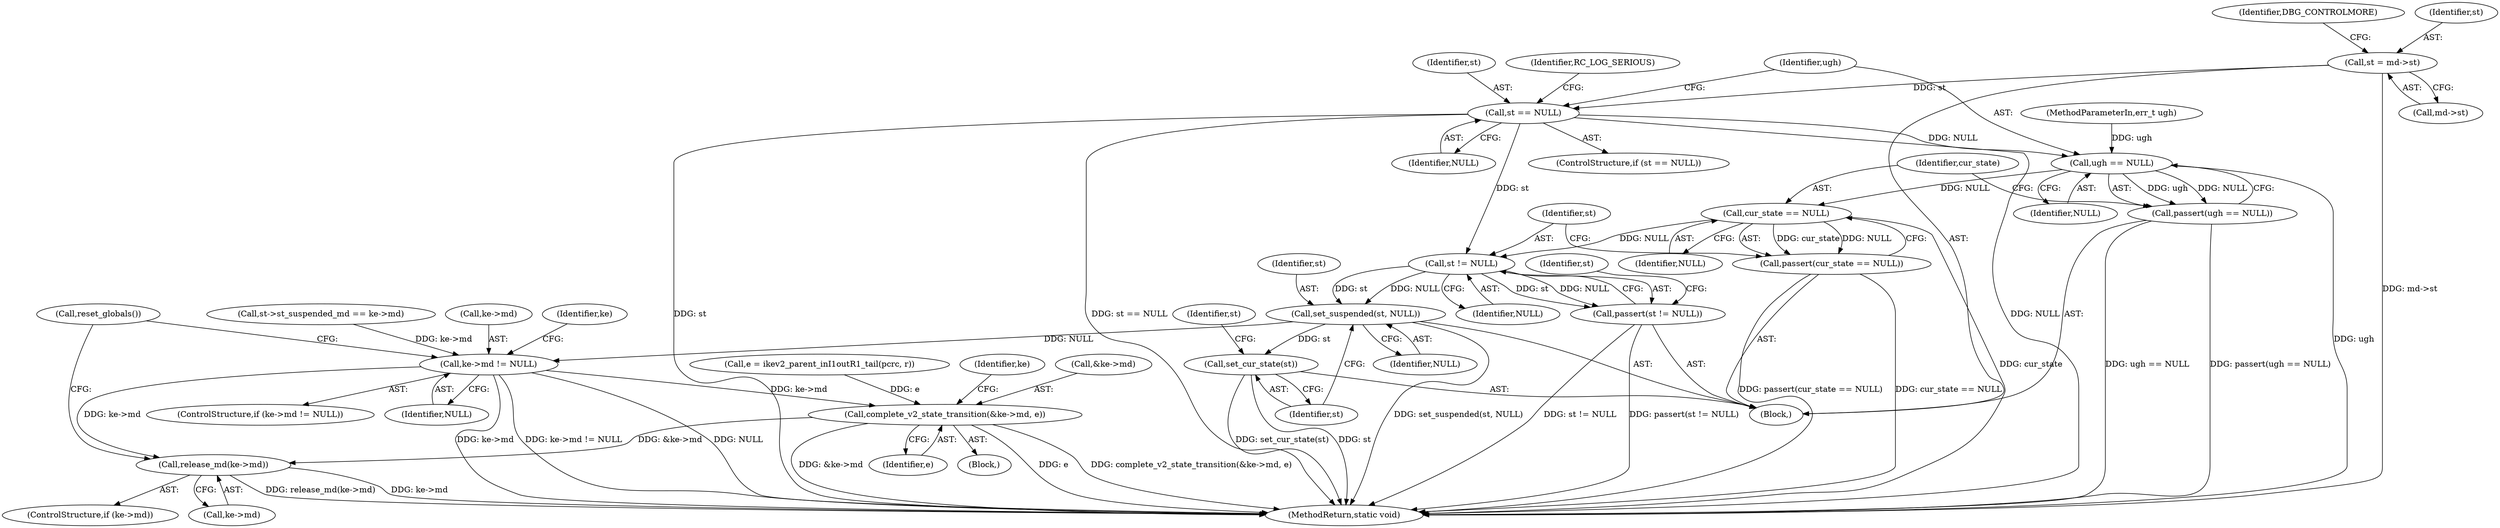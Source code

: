 digraph "0_libreswan_2899351224fe2940aec37d7656e1e392c0fe07f0@pointer" {
"1000119" [label="(Call,st = md->st)"];
"1000130" [label="(Call,st == NULL)"];
"1000148" [label="(Call,ugh == NULL)"];
"1000147" [label="(Call,passert(ugh == NULL))"];
"1000152" [label="(Call,cur_state == NULL)"];
"1000151" [label="(Call,passert(cur_state == NULL))"];
"1000156" [label="(Call,st != NULL)"];
"1000155" [label="(Call,passert(st != NULL))"];
"1000167" [label="(Call,set_suspended(st, NULL))"];
"1000170" [label="(Call,set_cur_state(st))"];
"1000183" [label="(Call,ke->md != NULL)"];
"1000189" [label="(Call,complete_v2_state_transition(&ke->md, e))"];
"1000199" [label="(Call,release_md(ke->md))"];
"1000129" [label="(ControlStructure,if (st == NULL))"];
"1000131" [label="(Identifier,st)"];
"1000162" [label="(Identifier,st)"];
"1000155" [label="(Call,passert(st != NULL))"];
"1000182" [label="(ControlStructure,if (ke->md != NULL))"];
"1000199" [label="(Call,release_md(ke->md))"];
"1000151" [label="(Call,passert(cur_state == NULL))"];
"1000160" [label="(Call,st->st_suspended_md == ke->md)"];
"1000148" [label="(Call,ugh == NULL)"];
"1000169" [label="(Identifier,NULL)"];
"1000168" [label="(Identifier,st)"];
"1000149" [label="(Identifier,ugh)"];
"1000204" [label="(MethodReturn,static void)"];
"1000119" [label="(Call,st = md->st)"];
"1000197" [label="(Identifier,ke)"];
"1000153" [label="(Identifier,cur_state)"];
"1000154" [label="(Identifier,NULL)"];
"1000152" [label="(Call,cur_state == NULL)"];
"1000194" [label="(Identifier,e)"];
"1000190" [label="(Call,&ke->md)"];
"1000188" [label="(Block,)"];
"1000195" [label="(ControlStructure,if (ke->md))"];
"1000170" [label="(Call,set_cur_state(st))"];
"1000200" [label="(Call,ke->md)"];
"1000135" [label="(Identifier,RC_LOG_SERIOUS)"];
"1000132" [label="(Identifier,NULL)"];
"1000174" [label="(Identifier,st)"];
"1000121" [label="(Call,md->st)"];
"1000203" [label="(Call,reset_globals())"];
"1000126" [label="(Identifier,DBG_CONTROLMORE)"];
"1000150" [label="(Identifier,NULL)"];
"1000189" [label="(Call,complete_v2_state_transition(&ke->md, e))"];
"1000120" [label="(Identifier,st)"];
"1000156" [label="(Call,st != NULL)"];
"1000130" [label="(Call,st == NULL)"];
"1000184" [label="(Call,ke->md)"];
"1000167" [label="(Call,set_suspended(st, NULL))"];
"1000177" [label="(Call,e = ikev2_parent_inI1outR1_tail(pcrc, r))"];
"1000157" [label="(Identifier,st)"];
"1000105" [label="(MethodParameterIn,err_t ugh)"];
"1000183" [label="(Call,ke->md != NULL)"];
"1000192" [label="(Identifier,ke)"];
"1000171" [label="(Identifier,st)"];
"1000106" [label="(Block,)"];
"1000187" [label="(Identifier,NULL)"];
"1000147" [label="(Call,passert(ugh == NULL))"];
"1000158" [label="(Identifier,NULL)"];
"1000119" -> "1000106"  [label="AST: "];
"1000119" -> "1000121"  [label="CFG: "];
"1000120" -> "1000119"  [label="AST: "];
"1000121" -> "1000119"  [label="AST: "];
"1000126" -> "1000119"  [label="CFG: "];
"1000119" -> "1000204"  [label="DDG: md->st"];
"1000119" -> "1000130"  [label="DDG: st"];
"1000130" -> "1000129"  [label="AST: "];
"1000130" -> "1000132"  [label="CFG: "];
"1000131" -> "1000130"  [label="AST: "];
"1000132" -> "1000130"  [label="AST: "];
"1000135" -> "1000130"  [label="CFG: "];
"1000149" -> "1000130"  [label="CFG: "];
"1000130" -> "1000204"  [label="DDG: NULL"];
"1000130" -> "1000204"  [label="DDG: st"];
"1000130" -> "1000204"  [label="DDG: st == NULL"];
"1000130" -> "1000148"  [label="DDG: NULL"];
"1000130" -> "1000156"  [label="DDG: st"];
"1000148" -> "1000147"  [label="AST: "];
"1000148" -> "1000150"  [label="CFG: "];
"1000149" -> "1000148"  [label="AST: "];
"1000150" -> "1000148"  [label="AST: "];
"1000147" -> "1000148"  [label="CFG: "];
"1000148" -> "1000204"  [label="DDG: ugh"];
"1000148" -> "1000147"  [label="DDG: ugh"];
"1000148" -> "1000147"  [label="DDG: NULL"];
"1000105" -> "1000148"  [label="DDG: ugh"];
"1000148" -> "1000152"  [label="DDG: NULL"];
"1000147" -> "1000106"  [label="AST: "];
"1000153" -> "1000147"  [label="CFG: "];
"1000147" -> "1000204"  [label="DDG: ugh == NULL"];
"1000147" -> "1000204"  [label="DDG: passert(ugh == NULL)"];
"1000152" -> "1000151"  [label="AST: "];
"1000152" -> "1000154"  [label="CFG: "];
"1000153" -> "1000152"  [label="AST: "];
"1000154" -> "1000152"  [label="AST: "];
"1000151" -> "1000152"  [label="CFG: "];
"1000152" -> "1000204"  [label="DDG: cur_state"];
"1000152" -> "1000151"  [label="DDG: cur_state"];
"1000152" -> "1000151"  [label="DDG: NULL"];
"1000152" -> "1000156"  [label="DDG: NULL"];
"1000151" -> "1000106"  [label="AST: "];
"1000157" -> "1000151"  [label="CFG: "];
"1000151" -> "1000204"  [label="DDG: passert(cur_state == NULL)"];
"1000151" -> "1000204"  [label="DDG: cur_state == NULL"];
"1000156" -> "1000155"  [label="AST: "];
"1000156" -> "1000158"  [label="CFG: "];
"1000157" -> "1000156"  [label="AST: "];
"1000158" -> "1000156"  [label="AST: "];
"1000155" -> "1000156"  [label="CFG: "];
"1000156" -> "1000155"  [label="DDG: st"];
"1000156" -> "1000155"  [label="DDG: NULL"];
"1000156" -> "1000167"  [label="DDG: st"];
"1000156" -> "1000167"  [label="DDG: NULL"];
"1000155" -> "1000106"  [label="AST: "];
"1000162" -> "1000155"  [label="CFG: "];
"1000155" -> "1000204"  [label="DDG: st != NULL"];
"1000155" -> "1000204"  [label="DDG: passert(st != NULL)"];
"1000167" -> "1000106"  [label="AST: "];
"1000167" -> "1000169"  [label="CFG: "];
"1000168" -> "1000167"  [label="AST: "];
"1000169" -> "1000167"  [label="AST: "];
"1000171" -> "1000167"  [label="CFG: "];
"1000167" -> "1000204"  [label="DDG: set_suspended(st, NULL)"];
"1000167" -> "1000170"  [label="DDG: st"];
"1000167" -> "1000183"  [label="DDG: NULL"];
"1000170" -> "1000106"  [label="AST: "];
"1000170" -> "1000171"  [label="CFG: "];
"1000171" -> "1000170"  [label="AST: "];
"1000174" -> "1000170"  [label="CFG: "];
"1000170" -> "1000204"  [label="DDG: st"];
"1000170" -> "1000204"  [label="DDG: set_cur_state(st)"];
"1000183" -> "1000182"  [label="AST: "];
"1000183" -> "1000187"  [label="CFG: "];
"1000184" -> "1000183"  [label="AST: "];
"1000187" -> "1000183"  [label="AST: "];
"1000192" -> "1000183"  [label="CFG: "];
"1000203" -> "1000183"  [label="CFG: "];
"1000183" -> "1000204"  [label="DDG: NULL"];
"1000183" -> "1000204"  [label="DDG: ke->md"];
"1000183" -> "1000204"  [label="DDG: ke->md != NULL"];
"1000160" -> "1000183"  [label="DDG: ke->md"];
"1000183" -> "1000189"  [label="DDG: ke->md"];
"1000183" -> "1000199"  [label="DDG: ke->md"];
"1000189" -> "1000188"  [label="AST: "];
"1000189" -> "1000194"  [label="CFG: "];
"1000190" -> "1000189"  [label="AST: "];
"1000194" -> "1000189"  [label="AST: "];
"1000197" -> "1000189"  [label="CFG: "];
"1000189" -> "1000204"  [label="DDG: &ke->md"];
"1000189" -> "1000204"  [label="DDG: e"];
"1000189" -> "1000204"  [label="DDG: complete_v2_state_transition(&ke->md, e)"];
"1000177" -> "1000189"  [label="DDG: e"];
"1000189" -> "1000199"  [label="DDG: &ke->md"];
"1000199" -> "1000195"  [label="AST: "];
"1000199" -> "1000200"  [label="CFG: "];
"1000200" -> "1000199"  [label="AST: "];
"1000203" -> "1000199"  [label="CFG: "];
"1000199" -> "1000204"  [label="DDG: ke->md"];
"1000199" -> "1000204"  [label="DDG: release_md(ke->md)"];
}
